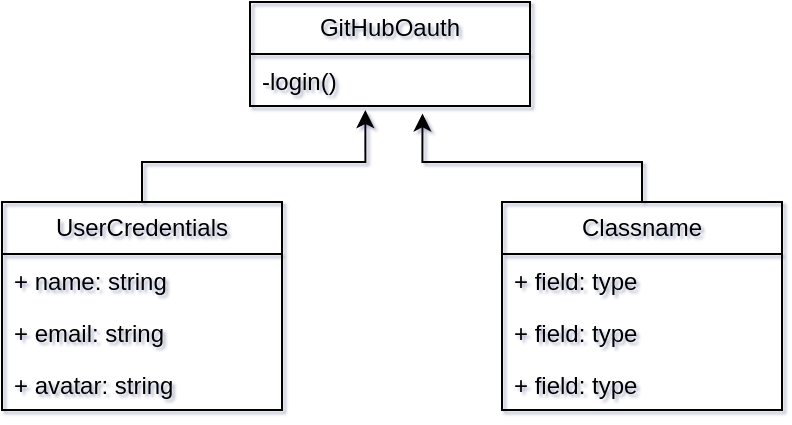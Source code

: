 <mxfile version="23.1.5" type="github">
  <diagram id="C5RBs43oDa-KdzZeNtuy" name="Page-1">
    <mxGraphModel dx="750" dy="398" grid="1" gridSize="10" guides="1" tooltips="1" connect="1" arrows="1" fold="1" page="1" pageScale="1" pageWidth="827" pageHeight="1169" background="none" math="0" shadow="1">
      <root>
        <mxCell id="WIyWlLk6GJQsqaUBKTNV-0" />
        <mxCell id="WIyWlLk6GJQsqaUBKTNV-1" parent="WIyWlLk6GJQsqaUBKTNV-0" />
        <mxCell id="ku6TE7efju-zCRIVMzbw-0" value="GitHubOauth" style="swimlane;fontStyle=0;childLayout=stackLayout;horizontal=1;startSize=26;fillColor=none;horizontalStack=0;resizeParent=1;resizeParentMax=0;resizeLast=0;collapsible=1;marginBottom=0;whiteSpace=wrap;html=1;" vertex="1" parent="WIyWlLk6GJQsqaUBKTNV-1">
          <mxGeometry x="274" y="90" width="140" height="52" as="geometry" />
        </mxCell>
        <mxCell id="ku6TE7efju-zCRIVMzbw-1" value="-login()" style="text;strokeColor=none;fillColor=none;align=left;verticalAlign=top;spacingLeft=4;spacingRight=4;overflow=hidden;rotatable=0;points=[[0,0.5],[1,0.5]];portConstraint=eastwest;whiteSpace=wrap;html=1;" vertex="1" parent="ku6TE7efju-zCRIVMzbw-0">
          <mxGeometry y="26" width="140" height="26" as="geometry" />
        </mxCell>
        <mxCell id="ku6TE7efju-zCRIVMzbw-4" value="UserCredentials" style="swimlane;fontStyle=0;childLayout=stackLayout;horizontal=1;startSize=26;fillColor=none;horizontalStack=0;resizeParent=1;resizeParentMax=0;resizeLast=0;collapsible=1;marginBottom=0;whiteSpace=wrap;html=1;" vertex="1" parent="WIyWlLk6GJQsqaUBKTNV-1">
          <mxGeometry x="150" y="190" width="140" height="104" as="geometry" />
        </mxCell>
        <mxCell id="ku6TE7efju-zCRIVMzbw-5" value="+ name: string" style="text;strokeColor=none;fillColor=none;align=left;verticalAlign=top;spacingLeft=4;spacingRight=4;overflow=hidden;rotatable=0;points=[[0,0.5],[1,0.5]];portConstraint=eastwest;whiteSpace=wrap;html=1;" vertex="1" parent="ku6TE7efju-zCRIVMzbw-4">
          <mxGeometry y="26" width="140" height="26" as="geometry" />
        </mxCell>
        <mxCell id="ku6TE7efju-zCRIVMzbw-6" value="+ email: string" style="text;strokeColor=none;fillColor=none;align=left;verticalAlign=top;spacingLeft=4;spacingRight=4;overflow=hidden;rotatable=0;points=[[0,0.5],[1,0.5]];portConstraint=eastwest;whiteSpace=wrap;html=1;" vertex="1" parent="ku6TE7efju-zCRIVMzbw-4">
          <mxGeometry y="52" width="140" height="26" as="geometry" />
        </mxCell>
        <mxCell id="ku6TE7efju-zCRIVMzbw-7" value="+ avatar: string" style="text;strokeColor=none;fillColor=none;align=left;verticalAlign=top;spacingLeft=4;spacingRight=4;overflow=hidden;rotatable=0;points=[[0,0.5],[1,0.5]];portConstraint=eastwest;whiteSpace=wrap;html=1;" vertex="1" parent="ku6TE7efju-zCRIVMzbw-4">
          <mxGeometry y="78" width="140" height="26" as="geometry" />
        </mxCell>
        <mxCell id="ku6TE7efju-zCRIVMzbw-9" style="edgeStyle=orthogonalEdgeStyle;rounded=0;orthogonalLoop=1;jettySize=auto;html=1;entryX=0.412;entryY=1.077;entryDx=0;entryDy=0;entryPerimeter=0;" edge="1" parent="WIyWlLk6GJQsqaUBKTNV-1" source="ku6TE7efju-zCRIVMzbw-4" target="ku6TE7efju-zCRIVMzbw-1">
          <mxGeometry relative="1" as="geometry">
            <Array as="points">
              <mxPoint x="220" y="170" />
              <mxPoint x="332" y="170" />
            </Array>
          </mxGeometry>
        </mxCell>
        <mxCell id="ku6TE7efju-zCRIVMzbw-10" value="Classname" style="swimlane;fontStyle=0;childLayout=stackLayout;horizontal=1;startSize=26;fillColor=none;horizontalStack=0;resizeParent=1;resizeParentMax=0;resizeLast=0;collapsible=1;marginBottom=0;whiteSpace=wrap;html=1;" vertex="1" parent="WIyWlLk6GJQsqaUBKTNV-1">
          <mxGeometry x="400" y="190" width="140" height="104" as="geometry" />
        </mxCell>
        <mxCell id="ku6TE7efju-zCRIVMzbw-11" value="+ field: type" style="text;strokeColor=none;fillColor=none;align=left;verticalAlign=top;spacingLeft=4;spacingRight=4;overflow=hidden;rotatable=0;points=[[0,0.5],[1,0.5]];portConstraint=eastwest;whiteSpace=wrap;html=1;" vertex="1" parent="ku6TE7efju-zCRIVMzbw-10">
          <mxGeometry y="26" width="140" height="26" as="geometry" />
        </mxCell>
        <mxCell id="ku6TE7efju-zCRIVMzbw-12" value="+ field: type" style="text;strokeColor=none;fillColor=none;align=left;verticalAlign=top;spacingLeft=4;spacingRight=4;overflow=hidden;rotatable=0;points=[[0,0.5],[1,0.5]];portConstraint=eastwest;whiteSpace=wrap;html=1;" vertex="1" parent="ku6TE7efju-zCRIVMzbw-10">
          <mxGeometry y="52" width="140" height="26" as="geometry" />
        </mxCell>
        <mxCell id="ku6TE7efju-zCRIVMzbw-13" value="+ field: type" style="text;strokeColor=none;fillColor=none;align=left;verticalAlign=top;spacingLeft=4;spacingRight=4;overflow=hidden;rotatable=0;points=[[0,0.5],[1,0.5]];portConstraint=eastwest;whiteSpace=wrap;html=1;" vertex="1" parent="ku6TE7efju-zCRIVMzbw-10">
          <mxGeometry y="78" width="140" height="26" as="geometry" />
        </mxCell>
        <mxCell id="ku6TE7efju-zCRIVMzbw-14" style="edgeStyle=orthogonalEdgeStyle;rounded=0;orthogonalLoop=1;jettySize=auto;html=1;entryX=0.616;entryY=1.143;entryDx=0;entryDy=0;entryPerimeter=0;" edge="1" parent="WIyWlLk6GJQsqaUBKTNV-1" source="ku6TE7efju-zCRIVMzbw-10" target="ku6TE7efju-zCRIVMzbw-1">
          <mxGeometry relative="1" as="geometry">
            <Array as="points">
              <mxPoint x="470" y="170" />
              <mxPoint x="360" y="170" />
            </Array>
          </mxGeometry>
        </mxCell>
      </root>
    </mxGraphModel>
  </diagram>
</mxfile>
